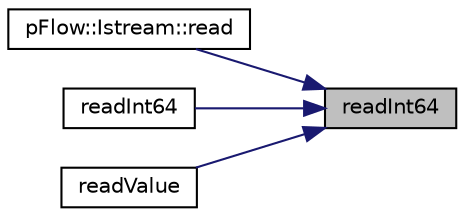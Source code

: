 digraph "readInt64"
{
 // LATEX_PDF_SIZE
  edge [fontname="Helvetica",fontsize="10",labelfontname="Helvetica",labelfontsize="10"];
  node [fontname="Helvetica",fontsize="10",shape=record];
  rankdir="RL";
  Node1 [label="readInt64",height=0.2,width=0.4,color="black", fillcolor="grey75", style="filled", fontcolor="black",tooltip="Convert word to int64."];
  Node1 -> Node2 [dir="back",color="midnightblue",fontsize="10",style="solid",fontname="Helvetica"];
  Node2 [label="pFlow::Istream::read",height=0.2,width=0.4,color="black", fillcolor="white", style="filled",URL="$classpFlow_1_1Istream.html#a2927b1d2adfb79cfbe30374f02109ac5",tooltip="Return next token from stream."];
  Node1 -> Node3 [dir="back",color="midnightblue",fontsize="10",style="solid",fontname="Helvetica"];
  Node3 [label="readInt64",height=0.2,width=0.4,color="black", fillcolor="white", style="filled",URL="$namespacepFlow.html#ade0d09fe206cdeb50bf1e3e3b0d88828",tooltip="Convert char string to int64."];
  Node1 -> Node4 [dir="back",color="midnightblue",fontsize="10",style="solid",fontname="Helvetica"];
  Node4 [label="readValue",height=0.2,width=0.4,color="black", fillcolor="white", style="filled",URL="$namespacepFlow.html#ae6a6a70e29ca3c835ecc8a3f1d8ca1b7",tooltip=" "];
}
